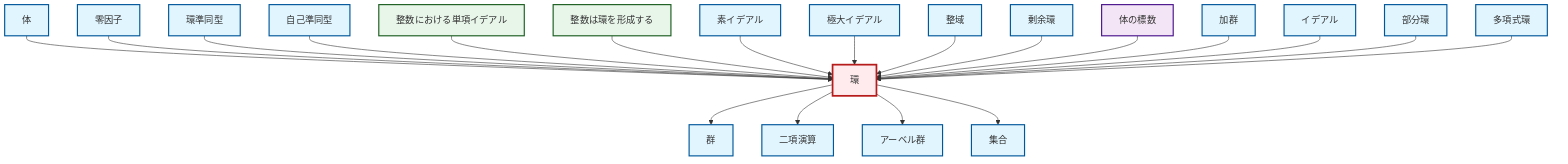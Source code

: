 graph TD
    classDef definition fill:#e1f5fe,stroke:#01579b,stroke-width:2px
    classDef theorem fill:#f3e5f5,stroke:#4a148c,stroke-width:2px
    classDef axiom fill:#fff3e0,stroke:#e65100,stroke-width:2px
    classDef example fill:#e8f5e9,stroke:#1b5e20,stroke-width:2px
    classDef current fill:#ffebee,stroke:#b71c1c,stroke-width:3px
    thm-field-characteristic["体の標数"]:::theorem
    def-ring["環"]:::definition
    ex-principal-ideal["整数における単項イデアル"]:::example
    def-zero-divisor["零因子"]:::definition
    def-set["集合"]:::definition
    def-group["群"]:::definition
    def-ring-homomorphism["環準同型"]:::definition
    ex-integers-ring["整数は環を形成する"]:::example
    def-integral-domain["整域"]:::definition
    def-module["加群"]:::definition
    def-abelian-group["アーベル群"]:::definition
    def-quotient-ring["剰余環"]:::definition
    def-field["体"]:::definition
    def-ideal["イデアル"]:::definition
    def-maximal-ideal["極大イデアル"]:::definition
    def-subring["部分環"]:::definition
    def-endomorphism["自己準同型"]:::definition
    def-polynomial-ring["多項式環"]:::definition
    def-prime-ideal["素イデアル"]:::definition
    def-binary-operation["二項演算"]:::definition
    def-field --> def-ring
    def-zero-divisor --> def-ring
    def-ring --> def-group
    def-ring-homomorphism --> def-ring
    def-endomorphism --> def-ring
    ex-principal-ideal --> def-ring
    ex-integers-ring --> def-ring
    def-ring --> def-binary-operation
    def-prime-ideal --> def-ring
    def-maximal-ideal --> def-ring
    def-integral-domain --> def-ring
    def-quotient-ring --> def-ring
    thm-field-characteristic --> def-ring
    def-module --> def-ring
    def-ring --> def-abelian-group
    def-ideal --> def-ring
    def-ring --> def-set
    def-subring --> def-ring
    def-polynomial-ring --> def-ring
    class def-ring current